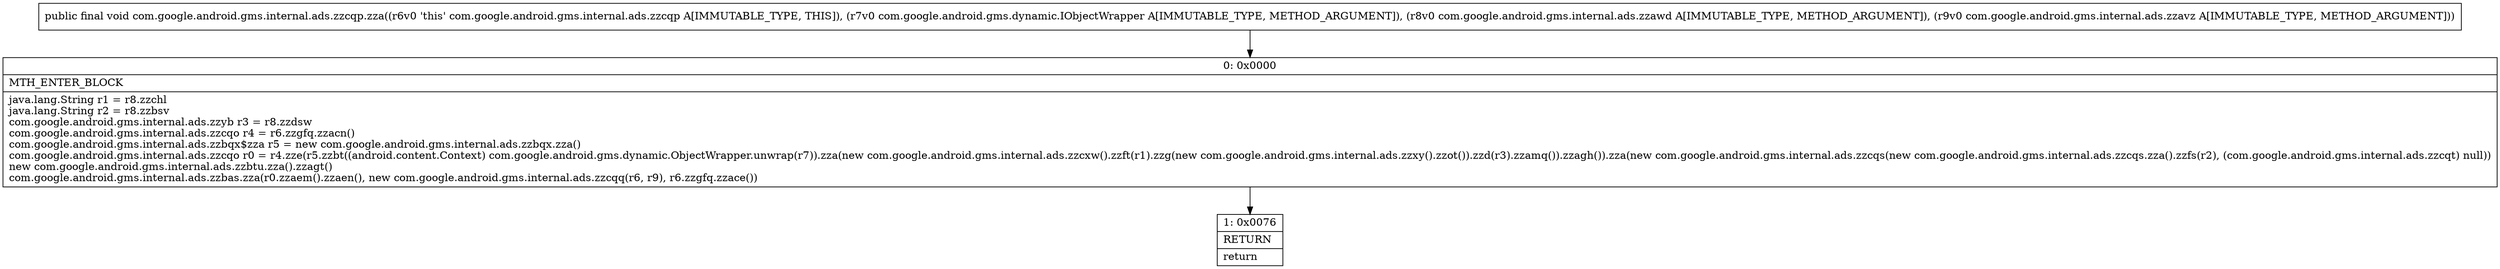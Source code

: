 digraph "CFG forcom.google.android.gms.internal.ads.zzcqp.zza(Lcom\/google\/android\/gms\/dynamic\/IObjectWrapper;Lcom\/google\/android\/gms\/internal\/ads\/zzawd;Lcom\/google\/android\/gms\/internal\/ads\/zzavz;)V" {
Node_0 [shape=record,label="{0\:\ 0x0000|MTH_ENTER_BLOCK\l|java.lang.String r1 = r8.zzchl\ljava.lang.String r2 = r8.zzbsv\lcom.google.android.gms.internal.ads.zzyb r3 = r8.zzdsw\lcom.google.android.gms.internal.ads.zzcqo r4 = r6.zzgfq.zzacn()\lcom.google.android.gms.internal.ads.zzbqx$zza r5 = new com.google.android.gms.internal.ads.zzbqx.zza()\lcom.google.android.gms.internal.ads.zzcqo r0 = r4.zze(r5.zzbt((android.content.Context) com.google.android.gms.dynamic.ObjectWrapper.unwrap(r7)).zza(new com.google.android.gms.internal.ads.zzcxw().zzft(r1).zzg(new com.google.android.gms.internal.ads.zzxy().zzot()).zzd(r3).zzamq()).zzagh()).zza(new com.google.android.gms.internal.ads.zzcqs(new com.google.android.gms.internal.ads.zzcqs.zza().zzfs(r2), (com.google.android.gms.internal.ads.zzcqt) null))\lnew com.google.android.gms.internal.ads.zzbtu.zza().zzagt()\lcom.google.android.gms.internal.ads.zzbas.zza(r0.zzaem().zzaen(), new com.google.android.gms.internal.ads.zzcqq(r6, r9), r6.zzgfq.zzace())\l}"];
Node_1 [shape=record,label="{1\:\ 0x0076|RETURN\l|return\l}"];
MethodNode[shape=record,label="{public final void com.google.android.gms.internal.ads.zzcqp.zza((r6v0 'this' com.google.android.gms.internal.ads.zzcqp A[IMMUTABLE_TYPE, THIS]), (r7v0 com.google.android.gms.dynamic.IObjectWrapper A[IMMUTABLE_TYPE, METHOD_ARGUMENT]), (r8v0 com.google.android.gms.internal.ads.zzawd A[IMMUTABLE_TYPE, METHOD_ARGUMENT]), (r9v0 com.google.android.gms.internal.ads.zzavz A[IMMUTABLE_TYPE, METHOD_ARGUMENT])) }"];
MethodNode -> Node_0;
Node_0 -> Node_1;
}

